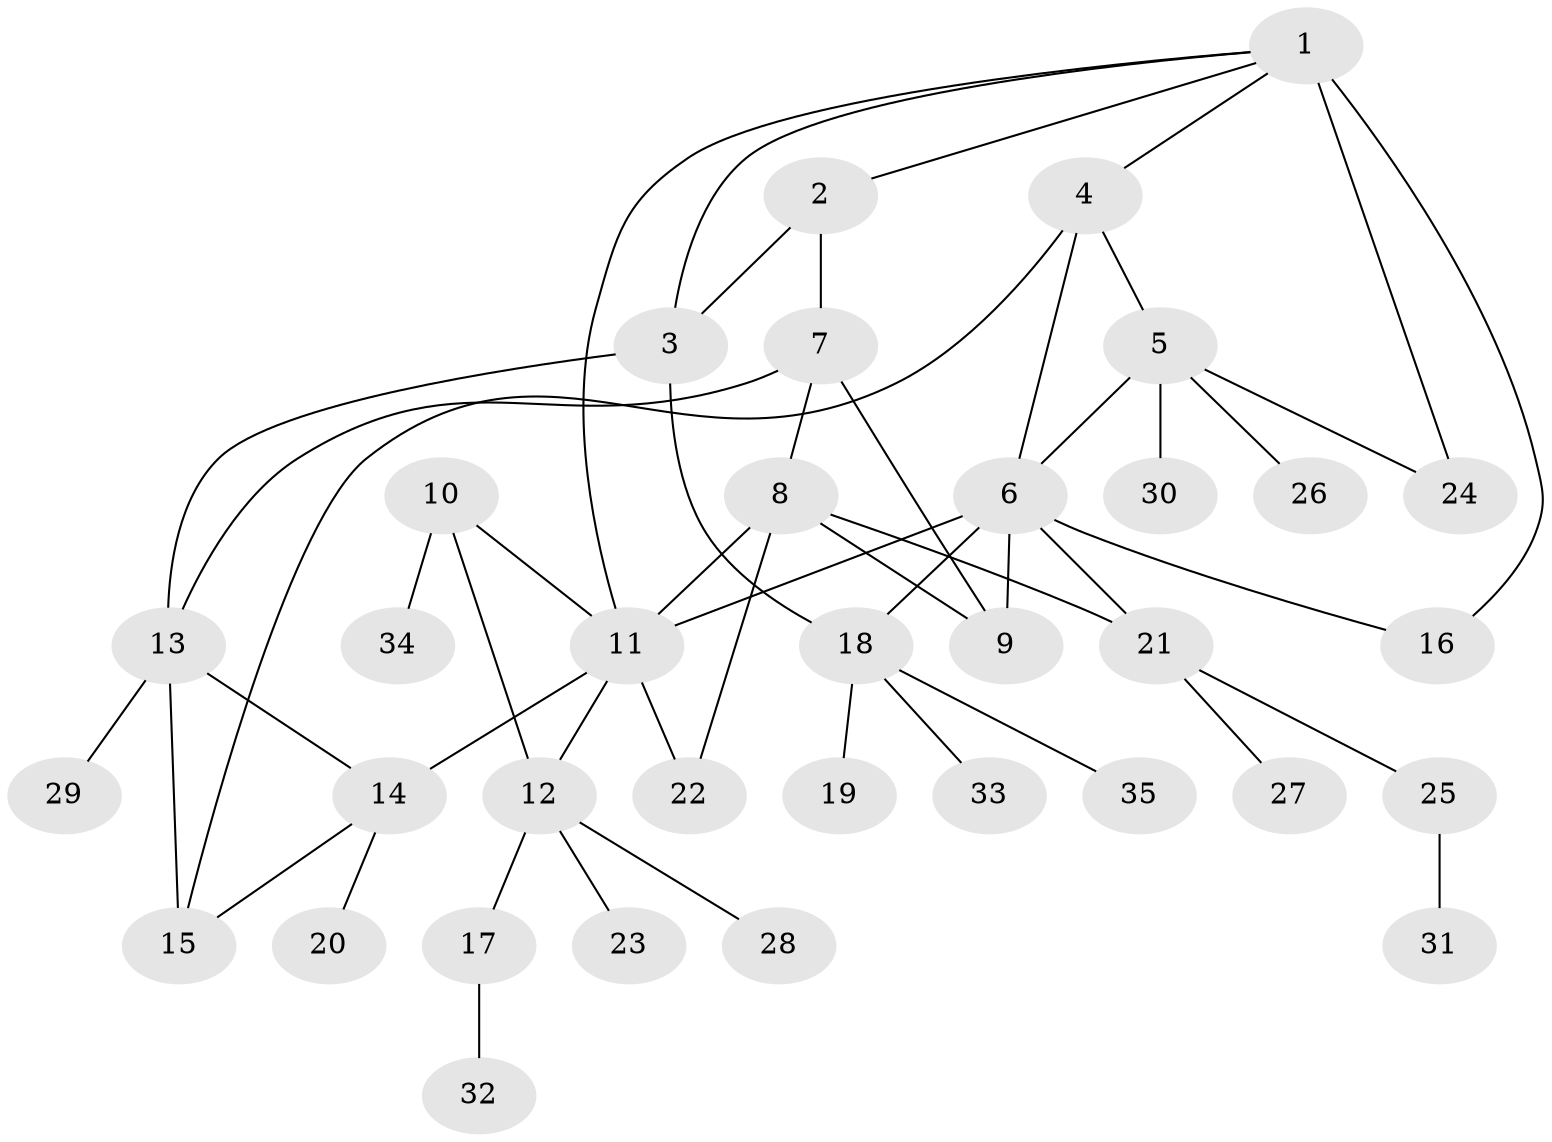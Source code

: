 // original degree distribution, {9: 0.014925373134328358, 5: 0.08955223880597014, 6: 0.04477611940298507, 11: 0.014925373134328358, 4: 0.05970149253731343, 8: 0.014925373134328358, 7: 0.014925373134328358, 3: 0.04477611940298507, 1: 0.5671641791044776, 2: 0.13432835820895522}
// Generated by graph-tools (version 1.1) at 2025/37/03/09/25 02:37:17]
// undirected, 35 vertices, 50 edges
graph export_dot {
graph [start="1"]
  node [color=gray90,style=filled];
  1;
  2;
  3;
  4;
  5;
  6;
  7;
  8;
  9;
  10;
  11;
  12;
  13;
  14;
  15;
  16;
  17;
  18;
  19;
  20;
  21;
  22;
  23;
  24;
  25;
  26;
  27;
  28;
  29;
  30;
  31;
  32;
  33;
  34;
  35;
  1 -- 2 [weight=1.0];
  1 -- 3 [weight=1.0];
  1 -- 4 [weight=1.0];
  1 -- 11 [weight=1.0];
  1 -- 16 [weight=1.0];
  1 -- 24 [weight=3.0];
  2 -- 3 [weight=1.0];
  2 -- 7 [weight=2.0];
  3 -- 13 [weight=1.0];
  3 -- 18 [weight=1.0];
  4 -- 5 [weight=1.0];
  4 -- 6 [weight=1.0];
  4 -- 15 [weight=1.0];
  5 -- 6 [weight=1.0];
  5 -- 24 [weight=1.0];
  5 -- 26 [weight=1.0];
  5 -- 30 [weight=1.0];
  6 -- 9 [weight=1.0];
  6 -- 11 [weight=1.0];
  6 -- 16 [weight=1.0];
  6 -- 18 [weight=1.0];
  6 -- 21 [weight=4.0];
  7 -- 8 [weight=1.0];
  7 -- 9 [weight=1.0];
  7 -- 13 [weight=1.0];
  8 -- 9 [weight=1.0];
  8 -- 11 [weight=1.0];
  8 -- 21 [weight=1.0];
  8 -- 22 [weight=1.0];
  10 -- 11 [weight=1.0];
  10 -- 12 [weight=1.0];
  10 -- 34 [weight=1.0];
  11 -- 12 [weight=1.0];
  11 -- 14 [weight=1.0];
  11 -- 22 [weight=1.0];
  12 -- 17 [weight=1.0];
  12 -- 23 [weight=2.0];
  12 -- 28 [weight=1.0];
  13 -- 14 [weight=1.0];
  13 -- 15 [weight=2.0];
  13 -- 29 [weight=1.0];
  14 -- 15 [weight=1.0];
  14 -- 20 [weight=1.0];
  17 -- 32 [weight=1.0];
  18 -- 19 [weight=1.0];
  18 -- 33 [weight=1.0];
  18 -- 35 [weight=1.0];
  21 -- 25 [weight=1.0];
  21 -- 27 [weight=1.0];
  25 -- 31 [weight=1.0];
}
